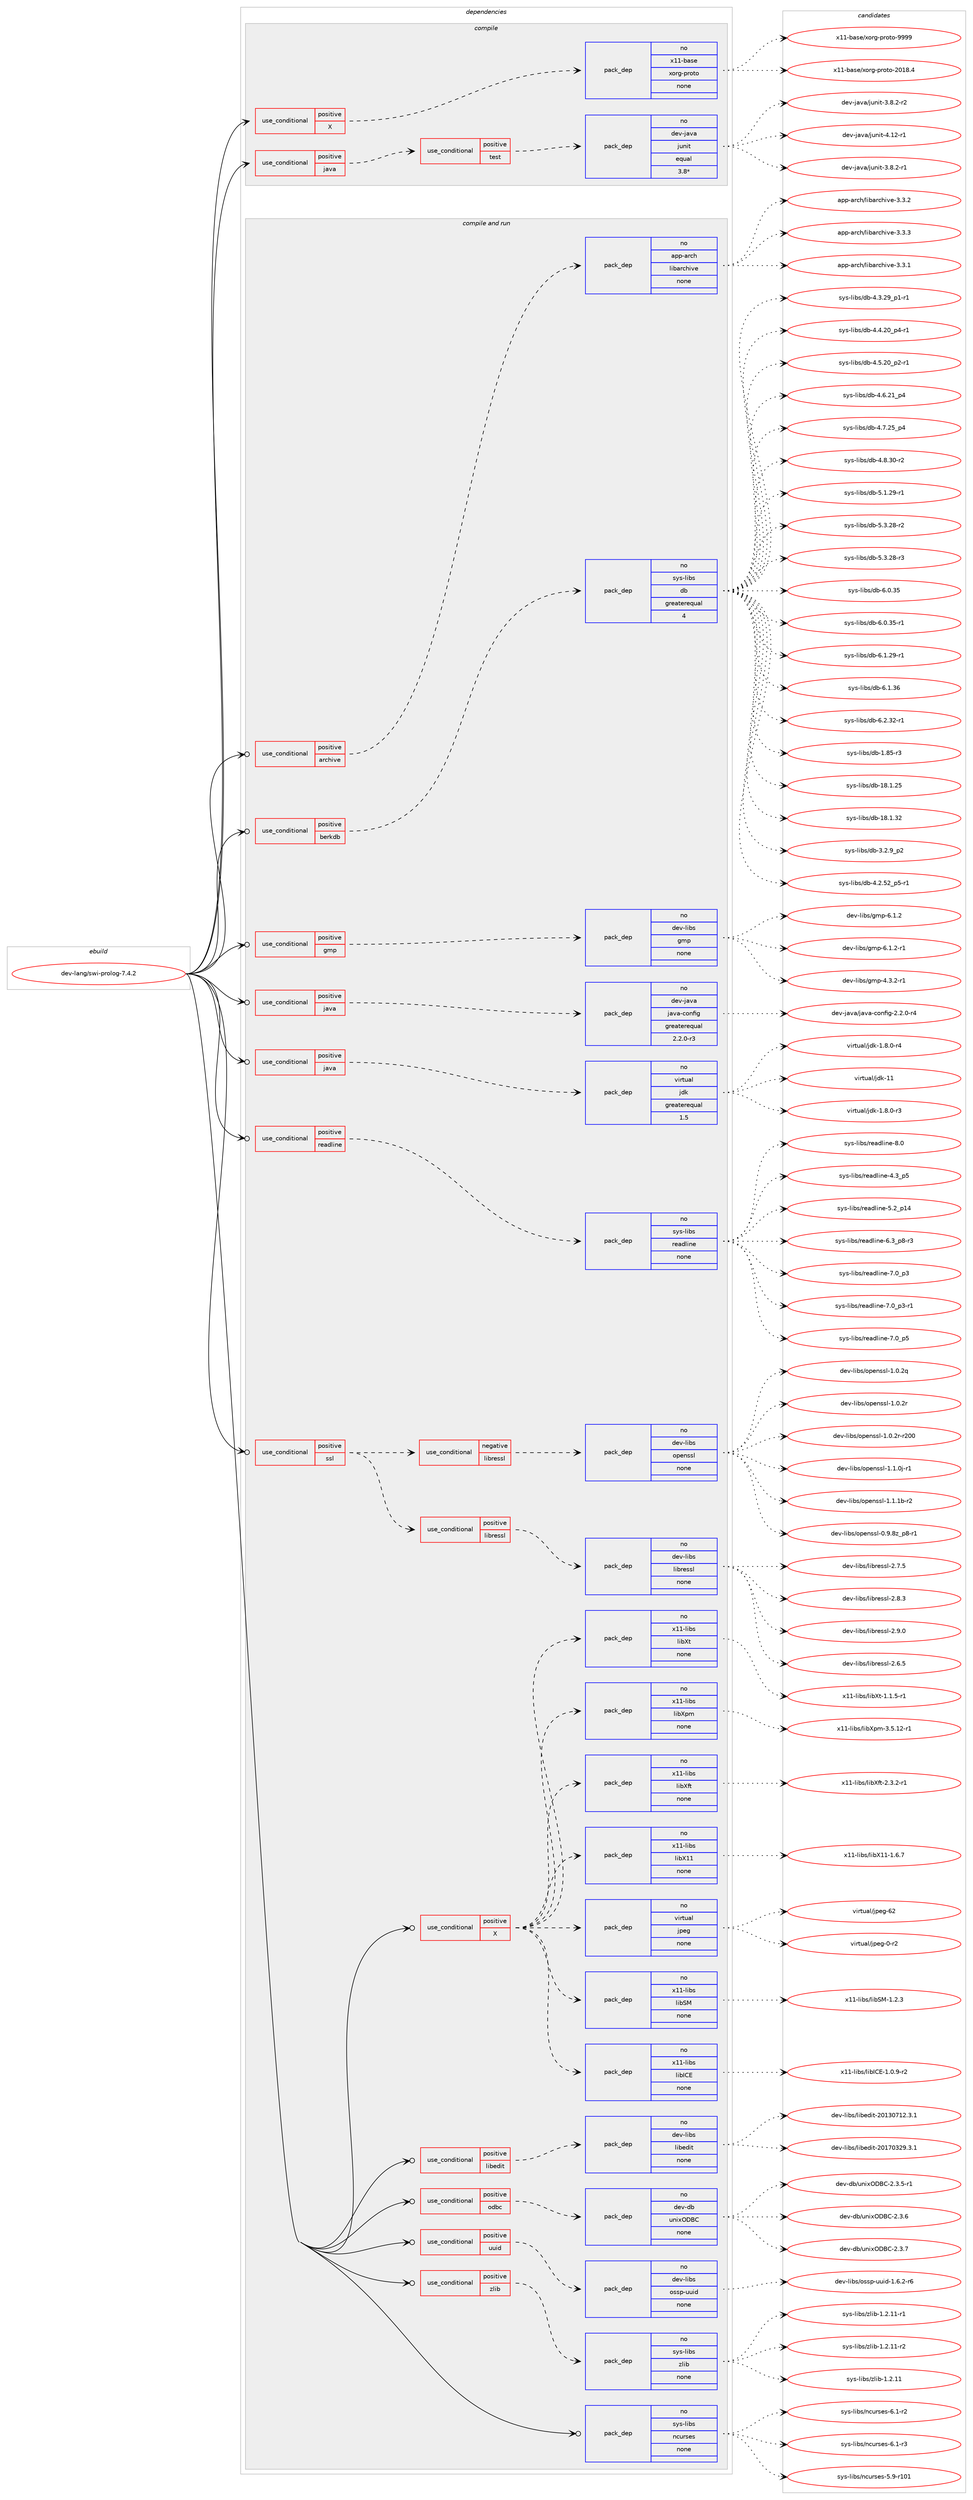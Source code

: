 digraph prolog {

# *************
# Graph options
# *************

newrank=true;
concentrate=true;
compound=true;
graph [rankdir=LR,fontname=Helvetica,fontsize=10,ranksep=1.5];#, ranksep=2.5, nodesep=0.2];
edge  [arrowhead=vee];
node  [fontname=Helvetica,fontsize=10];

# **********
# The ebuild
# **********

subgraph cluster_leftcol {
color=gray;
rank=same;
label=<<i>ebuild</i>>;
id [label="dev-lang/swi-prolog-7.4.2", color=red, width=4, href="../dev-lang/swi-prolog-7.4.2.svg"];
}

# ****************
# The dependencies
# ****************

subgraph cluster_midcol {
color=gray;
label=<<i>dependencies</i>>;
subgraph cluster_compile {
fillcolor="#eeeeee";
style=filled;
label=<<i>compile</i>>;
subgraph cond364876 {
dependency1362862 [label=<<TABLE BORDER="0" CELLBORDER="1" CELLSPACING="0" CELLPADDING="4"><TR><TD ROWSPAN="3" CELLPADDING="10">use_conditional</TD></TR><TR><TD>positive</TD></TR><TR><TD>X</TD></TR></TABLE>>, shape=none, color=red];
subgraph pack975361 {
dependency1362863 [label=<<TABLE BORDER="0" CELLBORDER="1" CELLSPACING="0" CELLPADDING="4" WIDTH="220"><TR><TD ROWSPAN="6" CELLPADDING="30">pack_dep</TD></TR><TR><TD WIDTH="110">no</TD></TR><TR><TD>x11-base</TD></TR><TR><TD>xorg-proto</TD></TR><TR><TD>none</TD></TR><TR><TD></TD></TR></TABLE>>, shape=none, color=blue];
}
dependency1362862:e -> dependency1362863:w [weight=20,style="dashed",arrowhead="vee"];
}
id:e -> dependency1362862:w [weight=20,style="solid",arrowhead="vee"];
subgraph cond364877 {
dependency1362864 [label=<<TABLE BORDER="0" CELLBORDER="1" CELLSPACING="0" CELLPADDING="4"><TR><TD ROWSPAN="3" CELLPADDING="10">use_conditional</TD></TR><TR><TD>positive</TD></TR><TR><TD>java</TD></TR></TABLE>>, shape=none, color=red];
subgraph cond364878 {
dependency1362865 [label=<<TABLE BORDER="0" CELLBORDER="1" CELLSPACING="0" CELLPADDING="4"><TR><TD ROWSPAN="3" CELLPADDING="10">use_conditional</TD></TR><TR><TD>positive</TD></TR><TR><TD>test</TD></TR></TABLE>>, shape=none, color=red];
subgraph pack975362 {
dependency1362866 [label=<<TABLE BORDER="0" CELLBORDER="1" CELLSPACING="0" CELLPADDING="4" WIDTH="220"><TR><TD ROWSPAN="6" CELLPADDING="30">pack_dep</TD></TR><TR><TD WIDTH="110">no</TD></TR><TR><TD>dev-java</TD></TR><TR><TD>junit</TD></TR><TR><TD>equal</TD></TR><TR><TD>3.8*</TD></TR></TABLE>>, shape=none, color=blue];
}
dependency1362865:e -> dependency1362866:w [weight=20,style="dashed",arrowhead="vee"];
}
dependency1362864:e -> dependency1362865:w [weight=20,style="dashed",arrowhead="vee"];
}
id:e -> dependency1362864:w [weight=20,style="solid",arrowhead="vee"];
}
subgraph cluster_compileandrun {
fillcolor="#eeeeee";
style=filled;
label=<<i>compile and run</i>>;
subgraph cond364879 {
dependency1362867 [label=<<TABLE BORDER="0" CELLBORDER="1" CELLSPACING="0" CELLPADDING="4"><TR><TD ROWSPAN="3" CELLPADDING="10">use_conditional</TD></TR><TR><TD>positive</TD></TR><TR><TD>X</TD></TR></TABLE>>, shape=none, color=red];
subgraph pack975363 {
dependency1362868 [label=<<TABLE BORDER="0" CELLBORDER="1" CELLSPACING="0" CELLPADDING="4" WIDTH="220"><TR><TD ROWSPAN="6" CELLPADDING="30">pack_dep</TD></TR><TR><TD WIDTH="110">no</TD></TR><TR><TD>virtual</TD></TR><TR><TD>jpeg</TD></TR><TR><TD>none</TD></TR><TR><TD></TD></TR></TABLE>>, shape=none, color=blue];
}
dependency1362867:e -> dependency1362868:w [weight=20,style="dashed",arrowhead="vee"];
subgraph pack975364 {
dependency1362869 [label=<<TABLE BORDER="0" CELLBORDER="1" CELLSPACING="0" CELLPADDING="4" WIDTH="220"><TR><TD ROWSPAN="6" CELLPADDING="30">pack_dep</TD></TR><TR><TD WIDTH="110">no</TD></TR><TR><TD>x11-libs</TD></TR><TR><TD>libX11</TD></TR><TR><TD>none</TD></TR><TR><TD></TD></TR></TABLE>>, shape=none, color=blue];
}
dependency1362867:e -> dependency1362869:w [weight=20,style="dashed",arrowhead="vee"];
subgraph pack975365 {
dependency1362870 [label=<<TABLE BORDER="0" CELLBORDER="1" CELLSPACING="0" CELLPADDING="4" WIDTH="220"><TR><TD ROWSPAN="6" CELLPADDING="30">pack_dep</TD></TR><TR><TD WIDTH="110">no</TD></TR><TR><TD>x11-libs</TD></TR><TR><TD>libXft</TD></TR><TR><TD>none</TD></TR><TR><TD></TD></TR></TABLE>>, shape=none, color=blue];
}
dependency1362867:e -> dependency1362870:w [weight=20,style="dashed",arrowhead="vee"];
subgraph pack975366 {
dependency1362871 [label=<<TABLE BORDER="0" CELLBORDER="1" CELLSPACING="0" CELLPADDING="4" WIDTH="220"><TR><TD ROWSPAN="6" CELLPADDING="30">pack_dep</TD></TR><TR><TD WIDTH="110">no</TD></TR><TR><TD>x11-libs</TD></TR><TR><TD>libXpm</TD></TR><TR><TD>none</TD></TR><TR><TD></TD></TR></TABLE>>, shape=none, color=blue];
}
dependency1362867:e -> dependency1362871:w [weight=20,style="dashed",arrowhead="vee"];
subgraph pack975367 {
dependency1362872 [label=<<TABLE BORDER="0" CELLBORDER="1" CELLSPACING="0" CELLPADDING="4" WIDTH="220"><TR><TD ROWSPAN="6" CELLPADDING="30">pack_dep</TD></TR><TR><TD WIDTH="110">no</TD></TR><TR><TD>x11-libs</TD></TR><TR><TD>libXt</TD></TR><TR><TD>none</TD></TR><TR><TD></TD></TR></TABLE>>, shape=none, color=blue];
}
dependency1362867:e -> dependency1362872:w [weight=20,style="dashed",arrowhead="vee"];
subgraph pack975368 {
dependency1362873 [label=<<TABLE BORDER="0" CELLBORDER="1" CELLSPACING="0" CELLPADDING="4" WIDTH="220"><TR><TD ROWSPAN="6" CELLPADDING="30">pack_dep</TD></TR><TR><TD WIDTH="110">no</TD></TR><TR><TD>x11-libs</TD></TR><TR><TD>libICE</TD></TR><TR><TD>none</TD></TR><TR><TD></TD></TR></TABLE>>, shape=none, color=blue];
}
dependency1362867:e -> dependency1362873:w [weight=20,style="dashed",arrowhead="vee"];
subgraph pack975369 {
dependency1362874 [label=<<TABLE BORDER="0" CELLBORDER="1" CELLSPACING="0" CELLPADDING="4" WIDTH="220"><TR><TD ROWSPAN="6" CELLPADDING="30">pack_dep</TD></TR><TR><TD WIDTH="110">no</TD></TR><TR><TD>x11-libs</TD></TR><TR><TD>libSM</TD></TR><TR><TD>none</TD></TR><TR><TD></TD></TR></TABLE>>, shape=none, color=blue];
}
dependency1362867:e -> dependency1362874:w [weight=20,style="dashed",arrowhead="vee"];
}
id:e -> dependency1362867:w [weight=20,style="solid",arrowhead="odotvee"];
subgraph cond364880 {
dependency1362875 [label=<<TABLE BORDER="0" CELLBORDER="1" CELLSPACING="0" CELLPADDING="4"><TR><TD ROWSPAN="3" CELLPADDING="10">use_conditional</TD></TR><TR><TD>positive</TD></TR><TR><TD>archive</TD></TR></TABLE>>, shape=none, color=red];
subgraph pack975370 {
dependency1362876 [label=<<TABLE BORDER="0" CELLBORDER="1" CELLSPACING="0" CELLPADDING="4" WIDTH="220"><TR><TD ROWSPAN="6" CELLPADDING="30">pack_dep</TD></TR><TR><TD WIDTH="110">no</TD></TR><TR><TD>app-arch</TD></TR><TR><TD>libarchive</TD></TR><TR><TD>none</TD></TR><TR><TD></TD></TR></TABLE>>, shape=none, color=blue];
}
dependency1362875:e -> dependency1362876:w [weight=20,style="dashed",arrowhead="vee"];
}
id:e -> dependency1362875:w [weight=20,style="solid",arrowhead="odotvee"];
subgraph cond364881 {
dependency1362877 [label=<<TABLE BORDER="0" CELLBORDER="1" CELLSPACING="0" CELLPADDING="4"><TR><TD ROWSPAN="3" CELLPADDING="10">use_conditional</TD></TR><TR><TD>positive</TD></TR><TR><TD>berkdb</TD></TR></TABLE>>, shape=none, color=red];
subgraph pack975371 {
dependency1362878 [label=<<TABLE BORDER="0" CELLBORDER="1" CELLSPACING="0" CELLPADDING="4" WIDTH="220"><TR><TD ROWSPAN="6" CELLPADDING="30">pack_dep</TD></TR><TR><TD WIDTH="110">no</TD></TR><TR><TD>sys-libs</TD></TR><TR><TD>db</TD></TR><TR><TD>greaterequal</TD></TR><TR><TD>4</TD></TR></TABLE>>, shape=none, color=blue];
}
dependency1362877:e -> dependency1362878:w [weight=20,style="dashed",arrowhead="vee"];
}
id:e -> dependency1362877:w [weight=20,style="solid",arrowhead="odotvee"];
subgraph cond364882 {
dependency1362879 [label=<<TABLE BORDER="0" CELLBORDER="1" CELLSPACING="0" CELLPADDING="4"><TR><TD ROWSPAN="3" CELLPADDING="10">use_conditional</TD></TR><TR><TD>positive</TD></TR><TR><TD>gmp</TD></TR></TABLE>>, shape=none, color=red];
subgraph pack975372 {
dependency1362880 [label=<<TABLE BORDER="0" CELLBORDER="1" CELLSPACING="0" CELLPADDING="4" WIDTH="220"><TR><TD ROWSPAN="6" CELLPADDING="30">pack_dep</TD></TR><TR><TD WIDTH="110">no</TD></TR><TR><TD>dev-libs</TD></TR><TR><TD>gmp</TD></TR><TR><TD>none</TD></TR><TR><TD></TD></TR></TABLE>>, shape=none, color=blue];
}
dependency1362879:e -> dependency1362880:w [weight=20,style="dashed",arrowhead="vee"];
}
id:e -> dependency1362879:w [weight=20,style="solid",arrowhead="odotvee"];
subgraph cond364883 {
dependency1362881 [label=<<TABLE BORDER="0" CELLBORDER="1" CELLSPACING="0" CELLPADDING="4"><TR><TD ROWSPAN="3" CELLPADDING="10">use_conditional</TD></TR><TR><TD>positive</TD></TR><TR><TD>java</TD></TR></TABLE>>, shape=none, color=red];
subgraph pack975373 {
dependency1362882 [label=<<TABLE BORDER="0" CELLBORDER="1" CELLSPACING="0" CELLPADDING="4" WIDTH="220"><TR><TD ROWSPAN="6" CELLPADDING="30">pack_dep</TD></TR><TR><TD WIDTH="110">no</TD></TR><TR><TD>dev-java</TD></TR><TR><TD>java-config</TD></TR><TR><TD>greaterequal</TD></TR><TR><TD>2.2.0-r3</TD></TR></TABLE>>, shape=none, color=blue];
}
dependency1362881:e -> dependency1362882:w [weight=20,style="dashed",arrowhead="vee"];
}
id:e -> dependency1362881:w [weight=20,style="solid",arrowhead="odotvee"];
subgraph cond364884 {
dependency1362883 [label=<<TABLE BORDER="0" CELLBORDER="1" CELLSPACING="0" CELLPADDING="4"><TR><TD ROWSPAN="3" CELLPADDING="10">use_conditional</TD></TR><TR><TD>positive</TD></TR><TR><TD>java</TD></TR></TABLE>>, shape=none, color=red];
subgraph pack975374 {
dependency1362884 [label=<<TABLE BORDER="0" CELLBORDER="1" CELLSPACING="0" CELLPADDING="4" WIDTH="220"><TR><TD ROWSPAN="6" CELLPADDING="30">pack_dep</TD></TR><TR><TD WIDTH="110">no</TD></TR><TR><TD>virtual</TD></TR><TR><TD>jdk</TD></TR><TR><TD>greaterequal</TD></TR><TR><TD>1.5</TD></TR></TABLE>>, shape=none, color=blue];
}
dependency1362883:e -> dependency1362884:w [weight=20,style="dashed",arrowhead="vee"];
}
id:e -> dependency1362883:w [weight=20,style="solid",arrowhead="odotvee"];
subgraph cond364885 {
dependency1362885 [label=<<TABLE BORDER="0" CELLBORDER="1" CELLSPACING="0" CELLPADDING="4"><TR><TD ROWSPAN="3" CELLPADDING="10">use_conditional</TD></TR><TR><TD>positive</TD></TR><TR><TD>libedit</TD></TR></TABLE>>, shape=none, color=red];
subgraph pack975375 {
dependency1362886 [label=<<TABLE BORDER="0" CELLBORDER="1" CELLSPACING="0" CELLPADDING="4" WIDTH="220"><TR><TD ROWSPAN="6" CELLPADDING="30">pack_dep</TD></TR><TR><TD WIDTH="110">no</TD></TR><TR><TD>dev-libs</TD></TR><TR><TD>libedit</TD></TR><TR><TD>none</TD></TR><TR><TD></TD></TR></TABLE>>, shape=none, color=blue];
}
dependency1362885:e -> dependency1362886:w [weight=20,style="dashed",arrowhead="vee"];
}
id:e -> dependency1362885:w [weight=20,style="solid",arrowhead="odotvee"];
subgraph cond364886 {
dependency1362887 [label=<<TABLE BORDER="0" CELLBORDER="1" CELLSPACING="0" CELLPADDING="4"><TR><TD ROWSPAN="3" CELLPADDING="10">use_conditional</TD></TR><TR><TD>positive</TD></TR><TR><TD>odbc</TD></TR></TABLE>>, shape=none, color=red];
subgraph pack975376 {
dependency1362888 [label=<<TABLE BORDER="0" CELLBORDER="1" CELLSPACING="0" CELLPADDING="4" WIDTH="220"><TR><TD ROWSPAN="6" CELLPADDING="30">pack_dep</TD></TR><TR><TD WIDTH="110">no</TD></TR><TR><TD>dev-db</TD></TR><TR><TD>unixODBC</TD></TR><TR><TD>none</TD></TR><TR><TD></TD></TR></TABLE>>, shape=none, color=blue];
}
dependency1362887:e -> dependency1362888:w [weight=20,style="dashed",arrowhead="vee"];
}
id:e -> dependency1362887:w [weight=20,style="solid",arrowhead="odotvee"];
subgraph cond364887 {
dependency1362889 [label=<<TABLE BORDER="0" CELLBORDER="1" CELLSPACING="0" CELLPADDING="4"><TR><TD ROWSPAN="3" CELLPADDING="10">use_conditional</TD></TR><TR><TD>positive</TD></TR><TR><TD>readline</TD></TR></TABLE>>, shape=none, color=red];
subgraph pack975377 {
dependency1362890 [label=<<TABLE BORDER="0" CELLBORDER="1" CELLSPACING="0" CELLPADDING="4" WIDTH="220"><TR><TD ROWSPAN="6" CELLPADDING="30">pack_dep</TD></TR><TR><TD WIDTH="110">no</TD></TR><TR><TD>sys-libs</TD></TR><TR><TD>readline</TD></TR><TR><TD>none</TD></TR><TR><TD></TD></TR></TABLE>>, shape=none, color=blue];
}
dependency1362889:e -> dependency1362890:w [weight=20,style="dashed",arrowhead="vee"];
}
id:e -> dependency1362889:w [weight=20,style="solid",arrowhead="odotvee"];
subgraph cond364888 {
dependency1362891 [label=<<TABLE BORDER="0" CELLBORDER="1" CELLSPACING="0" CELLPADDING="4"><TR><TD ROWSPAN="3" CELLPADDING="10">use_conditional</TD></TR><TR><TD>positive</TD></TR><TR><TD>ssl</TD></TR></TABLE>>, shape=none, color=red];
subgraph cond364889 {
dependency1362892 [label=<<TABLE BORDER="0" CELLBORDER="1" CELLSPACING="0" CELLPADDING="4"><TR><TD ROWSPAN="3" CELLPADDING="10">use_conditional</TD></TR><TR><TD>negative</TD></TR><TR><TD>libressl</TD></TR></TABLE>>, shape=none, color=red];
subgraph pack975378 {
dependency1362893 [label=<<TABLE BORDER="0" CELLBORDER="1" CELLSPACING="0" CELLPADDING="4" WIDTH="220"><TR><TD ROWSPAN="6" CELLPADDING="30">pack_dep</TD></TR><TR><TD WIDTH="110">no</TD></TR><TR><TD>dev-libs</TD></TR><TR><TD>openssl</TD></TR><TR><TD>none</TD></TR><TR><TD></TD></TR></TABLE>>, shape=none, color=blue];
}
dependency1362892:e -> dependency1362893:w [weight=20,style="dashed",arrowhead="vee"];
}
dependency1362891:e -> dependency1362892:w [weight=20,style="dashed",arrowhead="vee"];
subgraph cond364890 {
dependency1362894 [label=<<TABLE BORDER="0" CELLBORDER="1" CELLSPACING="0" CELLPADDING="4"><TR><TD ROWSPAN="3" CELLPADDING="10">use_conditional</TD></TR><TR><TD>positive</TD></TR><TR><TD>libressl</TD></TR></TABLE>>, shape=none, color=red];
subgraph pack975379 {
dependency1362895 [label=<<TABLE BORDER="0" CELLBORDER="1" CELLSPACING="0" CELLPADDING="4" WIDTH="220"><TR><TD ROWSPAN="6" CELLPADDING="30">pack_dep</TD></TR><TR><TD WIDTH="110">no</TD></TR><TR><TD>dev-libs</TD></TR><TR><TD>libressl</TD></TR><TR><TD>none</TD></TR><TR><TD></TD></TR></TABLE>>, shape=none, color=blue];
}
dependency1362894:e -> dependency1362895:w [weight=20,style="dashed",arrowhead="vee"];
}
dependency1362891:e -> dependency1362894:w [weight=20,style="dashed",arrowhead="vee"];
}
id:e -> dependency1362891:w [weight=20,style="solid",arrowhead="odotvee"];
subgraph cond364891 {
dependency1362896 [label=<<TABLE BORDER="0" CELLBORDER="1" CELLSPACING="0" CELLPADDING="4"><TR><TD ROWSPAN="3" CELLPADDING="10">use_conditional</TD></TR><TR><TD>positive</TD></TR><TR><TD>uuid</TD></TR></TABLE>>, shape=none, color=red];
subgraph pack975380 {
dependency1362897 [label=<<TABLE BORDER="0" CELLBORDER="1" CELLSPACING="0" CELLPADDING="4" WIDTH="220"><TR><TD ROWSPAN="6" CELLPADDING="30">pack_dep</TD></TR><TR><TD WIDTH="110">no</TD></TR><TR><TD>dev-libs</TD></TR><TR><TD>ossp-uuid</TD></TR><TR><TD>none</TD></TR><TR><TD></TD></TR></TABLE>>, shape=none, color=blue];
}
dependency1362896:e -> dependency1362897:w [weight=20,style="dashed",arrowhead="vee"];
}
id:e -> dependency1362896:w [weight=20,style="solid",arrowhead="odotvee"];
subgraph cond364892 {
dependency1362898 [label=<<TABLE BORDER="0" CELLBORDER="1" CELLSPACING="0" CELLPADDING="4"><TR><TD ROWSPAN="3" CELLPADDING="10">use_conditional</TD></TR><TR><TD>positive</TD></TR><TR><TD>zlib</TD></TR></TABLE>>, shape=none, color=red];
subgraph pack975381 {
dependency1362899 [label=<<TABLE BORDER="0" CELLBORDER="1" CELLSPACING="0" CELLPADDING="4" WIDTH="220"><TR><TD ROWSPAN="6" CELLPADDING="30">pack_dep</TD></TR><TR><TD WIDTH="110">no</TD></TR><TR><TD>sys-libs</TD></TR><TR><TD>zlib</TD></TR><TR><TD>none</TD></TR><TR><TD></TD></TR></TABLE>>, shape=none, color=blue];
}
dependency1362898:e -> dependency1362899:w [weight=20,style="dashed",arrowhead="vee"];
}
id:e -> dependency1362898:w [weight=20,style="solid",arrowhead="odotvee"];
subgraph pack975382 {
dependency1362900 [label=<<TABLE BORDER="0" CELLBORDER="1" CELLSPACING="0" CELLPADDING="4" WIDTH="220"><TR><TD ROWSPAN="6" CELLPADDING="30">pack_dep</TD></TR><TR><TD WIDTH="110">no</TD></TR><TR><TD>sys-libs</TD></TR><TR><TD>ncurses</TD></TR><TR><TD>none</TD></TR><TR><TD></TD></TR></TABLE>>, shape=none, color=blue];
}
id:e -> dependency1362900:w [weight=20,style="solid",arrowhead="odotvee"];
}
subgraph cluster_run {
fillcolor="#eeeeee";
style=filled;
label=<<i>run</i>>;
}
}

# **************
# The candidates
# **************

subgraph cluster_choices {
rank=same;
color=gray;
label=<<i>candidates</i>>;

subgraph choice975361 {
color=black;
nodesep=1;
choice1204949459897115101471201111141034511211411111611145504849564652 [label="x11-base/xorg-proto-2018.4", color=red, width=4,href="../x11-base/xorg-proto-2018.4.svg"];
choice120494945989711510147120111114103451121141111161114557575757 [label="x11-base/xorg-proto-9999", color=red, width=4,href="../x11-base/xorg-proto-9999.svg"];
dependency1362863:e -> choice1204949459897115101471201111141034511211411111611145504849564652:w [style=dotted,weight="100"];
dependency1362863:e -> choice120494945989711510147120111114103451121141111161114557575757:w [style=dotted,weight="100"];
}
subgraph choice975362 {
color=black;
nodesep=1;
choice100101118451069711897471061171101051164551465646504511449 [label="dev-java/junit-3.8.2-r1", color=red, width=4,href="../dev-java/junit-3.8.2-r1.svg"];
choice100101118451069711897471061171101051164551465646504511450 [label="dev-java/junit-3.8.2-r2", color=red, width=4,href="../dev-java/junit-3.8.2-r2.svg"];
choice1001011184510697118974710611711010511645524649504511449 [label="dev-java/junit-4.12-r1", color=red, width=4,href="../dev-java/junit-4.12-r1.svg"];
dependency1362866:e -> choice100101118451069711897471061171101051164551465646504511449:w [style=dotted,weight="100"];
dependency1362866:e -> choice100101118451069711897471061171101051164551465646504511450:w [style=dotted,weight="100"];
dependency1362866:e -> choice1001011184510697118974710611711010511645524649504511449:w [style=dotted,weight="100"];
}
subgraph choice975363 {
color=black;
nodesep=1;
choice118105114116117971084710611210110345484511450 [label="virtual/jpeg-0-r2", color=red, width=4,href="../virtual/jpeg-0-r2.svg"];
choice1181051141161179710847106112101103455450 [label="virtual/jpeg-62", color=red, width=4,href="../virtual/jpeg-62.svg"];
dependency1362868:e -> choice118105114116117971084710611210110345484511450:w [style=dotted,weight="100"];
dependency1362868:e -> choice1181051141161179710847106112101103455450:w [style=dotted,weight="100"];
}
subgraph choice975364 {
color=black;
nodesep=1;
choice120494945108105981154710810598884949454946544655 [label="x11-libs/libX11-1.6.7", color=red, width=4,href="../x11-libs/libX11-1.6.7.svg"];
dependency1362869:e -> choice120494945108105981154710810598884949454946544655:w [style=dotted,weight="100"];
}
subgraph choice975365 {
color=black;
nodesep=1;
choice120494945108105981154710810598881021164550465146504511449 [label="x11-libs/libXft-2.3.2-r1", color=red, width=4,href="../x11-libs/libXft-2.3.2-r1.svg"];
dependency1362870:e -> choice120494945108105981154710810598881021164550465146504511449:w [style=dotted,weight="100"];
}
subgraph choice975366 {
color=black;
nodesep=1;
choice12049494510810598115471081059888112109455146534649504511449 [label="x11-libs/libXpm-3.5.12-r1", color=red, width=4,href="../x11-libs/libXpm-3.5.12-r1.svg"];
dependency1362871:e -> choice12049494510810598115471081059888112109455146534649504511449:w [style=dotted,weight="100"];
}
subgraph choice975367 {
color=black;
nodesep=1;
choice120494945108105981154710810598881164549464946534511449 [label="x11-libs/libXt-1.1.5-r1", color=red, width=4,href="../x11-libs/libXt-1.1.5-r1.svg"];
dependency1362872:e -> choice120494945108105981154710810598881164549464946534511449:w [style=dotted,weight="100"];
}
subgraph choice975368 {
color=black;
nodesep=1;
choice1204949451081059811547108105987367694549464846574511450 [label="x11-libs/libICE-1.0.9-r2", color=red, width=4,href="../x11-libs/libICE-1.0.9-r2.svg"];
dependency1362873:e -> choice1204949451081059811547108105987367694549464846574511450:w [style=dotted,weight="100"];
}
subgraph choice975369 {
color=black;
nodesep=1;
choice1204949451081059811547108105988377454946504651 [label="x11-libs/libSM-1.2.3", color=red, width=4,href="../x11-libs/libSM-1.2.3.svg"];
dependency1362874:e -> choice1204949451081059811547108105988377454946504651:w [style=dotted,weight="100"];
}
subgraph choice975370 {
color=black;
nodesep=1;
choice9711211245971149910447108105989711499104105118101455146514649 [label="app-arch/libarchive-3.3.1", color=red, width=4,href="../app-arch/libarchive-3.3.1.svg"];
choice9711211245971149910447108105989711499104105118101455146514650 [label="app-arch/libarchive-3.3.2", color=red, width=4,href="../app-arch/libarchive-3.3.2.svg"];
choice9711211245971149910447108105989711499104105118101455146514651 [label="app-arch/libarchive-3.3.3", color=red, width=4,href="../app-arch/libarchive-3.3.3.svg"];
dependency1362876:e -> choice9711211245971149910447108105989711499104105118101455146514649:w [style=dotted,weight="100"];
dependency1362876:e -> choice9711211245971149910447108105989711499104105118101455146514650:w [style=dotted,weight="100"];
dependency1362876:e -> choice9711211245971149910447108105989711499104105118101455146514651:w [style=dotted,weight="100"];
}
subgraph choice975371 {
color=black;
nodesep=1;
choice1151211154510810598115471009845494656534511451 [label="sys-libs/db-1.85-r3", color=red, width=4,href="../sys-libs/db-1.85-r3.svg"];
choice115121115451081059811547100984549564649465053 [label="sys-libs/db-18.1.25", color=red, width=4,href="../sys-libs/db-18.1.25.svg"];
choice115121115451081059811547100984549564649465150 [label="sys-libs/db-18.1.32", color=red, width=4,href="../sys-libs/db-18.1.32.svg"];
choice115121115451081059811547100984551465046579511250 [label="sys-libs/db-3.2.9_p2", color=red, width=4,href="../sys-libs/db-3.2.9_p2.svg"];
choice115121115451081059811547100984552465046535095112534511449 [label="sys-libs/db-4.2.52_p5-r1", color=red, width=4,href="../sys-libs/db-4.2.52_p5-r1.svg"];
choice115121115451081059811547100984552465146505795112494511449 [label="sys-libs/db-4.3.29_p1-r1", color=red, width=4,href="../sys-libs/db-4.3.29_p1-r1.svg"];
choice115121115451081059811547100984552465246504895112524511449 [label="sys-libs/db-4.4.20_p4-r1", color=red, width=4,href="../sys-libs/db-4.4.20_p4-r1.svg"];
choice115121115451081059811547100984552465346504895112504511449 [label="sys-libs/db-4.5.20_p2-r1", color=red, width=4,href="../sys-libs/db-4.5.20_p2-r1.svg"];
choice11512111545108105981154710098455246544650499511252 [label="sys-libs/db-4.6.21_p4", color=red, width=4,href="../sys-libs/db-4.6.21_p4.svg"];
choice11512111545108105981154710098455246554650539511252 [label="sys-libs/db-4.7.25_p4", color=red, width=4,href="../sys-libs/db-4.7.25_p4.svg"];
choice11512111545108105981154710098455246564651484511450 [label="sys-libs/db-4.8.30-r2", color=red, width=4,href="../sys-libs/db-4.8.30-r2.svg"];
choice11512111545108105981154710098455346494650574511449 [label="sys-libs/db-5.1.29-r1", color=red, width=4,href="../sys-libs/db-5.1.29-r1.svg"];
choice11512111545108105981154710098455346514650564511450 [label="sys-libs/db-5.3.28-r2", color=red, width=4,href="../sys-libs/db-5.3.28-r2.svg"];
choice11512111545108105981154710098455346514650564511451 [label="sys-libs/db-5.3.28-r3", color=red, width=4,href="../sys-libs/db-5.3.28-r3.svg"];
choice1151211154510810598115471009845544648465153 [label="sys-libs/db-6.0.35", color=red, width=4,href="../sys-libs/db-6.0.35.svg"];
choice11512111545108105981154710098455446484651534511449 [label="sys-libs/db-6.0.35-r1", color=red, width=4,href="../sys-libs/db-6.0.35-r1.svg"];
choice11512111545108105981154710098455446494650574511449 [label="sys-libs/db-6.1.29-r1", color=red, width=4,href="../sys-libs/db-6.1.29-r1.svg"];
choice1151211154510810598115471009845544649465154 [label="sys-libs/db-6.1.36", color=red, width=4,href="../sys-libs/db-6.1.36.svg"];
choice11512111545108105981154710098455446504651504511449 [label="sys-libs/db-6.2.32-r1", color=red, width=4,href="../sys-libs/db-6.2.32-r1.svg"];
dependency1362878:e -> choice1151211154510810598115471009845494656534511451:w [style=dotted,weight="100"];
dependency1362878:e -> choice115121115451081059811547100984549564649465053:w [style=dotted,weight="100"];
dependency1362878:e -> choice115121115451081059811547100984549564649465150:w [style=dotted,weight="100"];
dependency1362878:e -> choice115121115451081059811547100984551465046579511250:w [style=dotted,weight="100"];
dependency1362878:e -> choice115121115451081059811547100984552465046535095112534511449:w [style=dotted,weight="100"];
dependency1362878:e -> choice115121115451081059811547100984552465146505795112494511449:w [style=dotted,weight="100"];
dependency1362878:e -> choice115121115451081059811547100984552465246504895112524511449:w [style=dotted,weight="100"];
dependency1362878:e -> choice115121115451081059811547100984552465346504895112504511449:w [style=dotted,weight="100"];
dependency1362878:e -> choice11512111545108105981154710098455246544650499511252:w [style=dotted,weight="100"];
dependency1362878:e -> choice11512111545108105981154710098455246554650539511252:w [style=dotted,weight="100"];
dependency1362878:e -> choice11512111545108105981154710098455246564651484511450:w [style=dotted,weight="100"];
dependency1362878:e -> choice11512111545108105981154710098455346494650574511449:w [style=dotted,weight="100"];
dependency1362878:e -> choice11512111545108105981154710098455346514650564511450:w [style=dotted,weight="100"];
dependency1362878:e -> choice11512111545108105981154710098455346514650564511451:w [style=dotted,weight="100"];
dependency1362878:e -> choice1151211154510810598115471009845544648465153:w [style=dotted,weight="100"];
dependency1362878:e -> choice11512111545108105981154710098455446484651534511449:w [style=dotted,weight="100"];
dependency1362878:e -> choice11512111545108105981154710098455446494650574511449:w [style=dotted,weight="100"];
dependency1362878:e -> choice1151211154510810598115471009845544649465154:w [style=dotted,weight="100"];
dependency1362878:e -> choice11512111545108105981154710098455446504651504511449:w [style=dotted,weight="100"];
}
subgraph choice975372 {
color=black;
nodesep=1;
choice1001011184510810598115471031091124552465146504511449 [label="dev-libs/gmp-4.3.2-r1", color=red, width=4,href="../dev-libs/gmp-4.3.2-r1.svg"];
choice100101118451081059811547103109112455446494650 [label="dev-libs/gmp-6.1.2", color=red, width=4,href="../dev-libs/gmp-6.1.2.svg"];
choice1001011184510810598115471031091124554464946504511449 [label="dev-libs/gmp-6.1.2-r1", color=red, width=4,href="../dev-libs/gmp-6.1.2-r1.svg"];
dependency1362880:e -> choice1001011184510810598115471031091124552465146504511449:w [style=dotted,weight="100"];
dependency1362880:e -> choice100101118451081059811547103109112455446494650:w [style=dotted,weight="100"];
dependency1362880:e -> choice1001011184510810598115471031091124554464946504511449:w [style=dotted,weight="100"];
}
subgraph choice975373 {
color=black;
nodesep=1;
choice10010111845106971189747106971189745991111101021051034550465046484511452 [label="dev-java/java-config-2.2.0-r4", color=red, width=4,href="../dev-java/java-config-2.2.0-r4.svg"];
dependency1362882:e -> choice10010111845106971189747106971189745991111101021051034550465046484511452:w [style=dotted,weight="100"];
}
subgraph choice975374 {
color=black;
nodesep=1;
choice11810511411611797108471061001074549465646484511451 [label="virtual/jdk-1.8.0-r3", color=red, width=4,href="../virtual/jdk-1.8.0-r3.svg"];
choice11810511411611797108471061001074549465646484511452 [label="virtual/jdk-1.8.0-r4", color=red, width=4,href="../virtual/jdk-1.8.0-r4.svg"];
choice1181051141161179710847106100107454949 [label="virtual/jdk-11", color=red, width=4,href="../virtual/jdk-11.svg"];
dependency1362884:e -> choice11810511411611797108471061001074549465646484511451:w [style=dotted,weight="100"];
dependency1362884:e -> choice11810511411611797108471061001074549465646484511452:w [style=dotted,weight="100"];
dependency1362884:e -> choice1181051141161179710847106100107454949:w [style=dotted,weight="100"];
}
subgraph choice975375 {
color=black;
nodesep=1;
choice1001011184510810598115471081059810110010511645504849514855495046514649 [label="dev-libs/libedit-20130712.3.1", color=red, width=4,href="../dev-libs/libedit-20130712.3.1.svg"];
choice1001011184510810598115471081059810110010511645504849554851505746514649 [label="dev-libs/libedit-20170329.3.1", color=red, width=4,href="../dev-libs/libedit-20170329.3.1.svg"];
dependency1362886:e -> choice1001011184510810598115471081059810110010511645504849514855495046514649:w [style=dotted,weight="100"];
dependency1362886:e -> choice1001011184510810598115471081059810110010511645504849554851505746514649:w [style=dotted,weight="100"];
}
subgraph choice975376 {
color=black;
nodesep=1;
choice100101118451009847117110105120796866674550465146534511449 [label="dev-db/unixODBC-2.3.5-r1", color=red, width=4,href="../dev-db/unixODBC-2.3.5-r1.svg"];
choice10010111845100984711711010512079686667455046514654 [label="dev-db/unixODBC-2.3.6", color=red, width=4,href="../dev-db/unixODBC-2.3.6.svg"];
choice10010111845100984711711010512079686667455046514655 [label="dev-db/unixODBC-2.3.7", color=red, width=4,href="../dev-db/unixODBC-2.3.7.svg"];
dependency1362888:e -> choice100101118451009847117110105120796866674550465146534511449:w [style=dotted,weight="100"];
dependency1362888:e -> choice10010111845100984711711010512079686667455046514654:w [style=dotted,weight="100"];
dependency1362888:e -> choice10010111845100984711711010512079686667455046514655:w [style=dotted,weight="100"];
}
subgraph choice975377 {
color=black;
nodesep=1;
choice11512111545108105981154711410197100108105110101455246519511253 [label="sys-libs/readline-4.3_p5", color=red, width=4,href="../sys-libs/readline-4.3_p5.svg"];
choice1151211154510810598115471141019710010810511010145534650951124952 [label="sys-libs/readline-5.2_p14", color=red, width=4,href="../sys-libs/readline-5.2_p14.svg"];
choice115121115451081059811547114101971001081051101014554465195112564511451 [label="sys-libs/readline-6.3_p8-r3", color=red, width=4,href="../sys-libs/readline-6.3_p8-r3.svg"];
choice11512111545108105981154711410197100108105110101455546489511251 [label="sys-libs/readline-7.0_p3", color=red, width=4,href="../sys-libs/readline-7.0_p3.svg"];
choice115121115451081059811547114101971001081051101014555464895112514511449 [label="sys-libs/readline-7.0_p3-r1", color=red, width=4,href="../sys-libs/readline-7.0_p3-r1.svg"];
choice11512111545108105981154711410197100108105110101455546489511253 [label="sys-libs/readline-7.0_p5", color=red, width=4,href="../sys-libs/readline-7.0_p5.svg"];
choice1151211154510810598115471141019710010810511010145564648 [label="sys-libs/readline-8.0", color=red, width=4,href="../sys-libs/readline-8.0.svg"];
dependency1362890:e -> choice11512111545108105981154711410197100108105110101455246519511253:w [style=dotted,weight="100"];
dependency1362890:e -> choice1151211154510810598115471141019710010810511010145534650951124952:w [style=dotted,weight="100"];
dependency1362890:e -> choice115121115451081059811547114101971001081051101014554465195112564511451:w [style=dotted,weight="100"];
dependency1362890:e -> choice11512111545108105981154711410197100108105110101455546489511251:w [style=dotted,weight="100"];
dependency1362890:e -> choice115121115451081059811547114101971001081051101014555464895112514511449:w [style=dotted,weight="100"];
dependency1362890:e -> choice11512111545108105981154711410197100108105110101455546489511253:w [style=dotted,weight="100"];
dependency1362890:e -> choice1151211154510810598115471141019710010810511010145564648:w [style=dotted,weight="100"];
}
subgraph choice975378 {
color=black;
nodesep=1;
choice10010111845108105981154711111210111011511510845484657465612295112564511449 [label="dev-libs/openssl-0.9.8z_p8-r1", color=red, width=4,href="../dev-libs/openssl-0.9.8z_p8-r1.svg"];
choice100101118451081059811547111112101110115115108454946484650113 [label="dev-libs/openssl-1.0.2q", color=red, width=4,href="../dev-libs/openssl-1.0.2q.svg"];
choice100101118451081059811547111112101110115115108454946484650114 [label="dev-libs/openssl-1.0.2r", color=red, width=4,href="../dev-libs/openssl-1.0.2r.svg"];
choice10010111845108105981154711111210111011511510845494648465011445114504848 [label="dev-libs/openssl-1.0.2r-r200", color=red, width=4,href="../dev-libs/openssl-1.0.2r-r200.svg"];
choice1001011184510810598115471111121011101151151084549464946481064511449 [label="dev-libs/openssl-1.1.0j-r1", color=red, width=4,href="../dev-libs/openssl-1.1.0j-r1.svg"];
choice100101118451081059811547111112101110115115108454946494649984511450 [label="dev-libs/openssl-1.1.1b-r2", color=red, width=4,href="../dev-libs/openssl-1.1.1b-r2.svg"];
dependency1362893:e -> choice10010111845108105981154711111210111011511510845484657465612295112564511449:w [style=dotted,weight="100"];
dependency1362893:e -> choice100101118451081059811547111112101110115115108454946484650113:w [style=dotted,weight="100"];
dependency1362893:e -> choice100101118451081059811547111112101110115115108454946484650114:w [style=dotted,weight="100"];
dependency1362893:e -> choice10010111845108105981154711111210111011511510845494648465011445114504848:w [style=dotted,weight="100"];
dependency1362893:e -> choice1001011184510810598115471111121011101151151084549464946481064511449:w [style=dotted,weight="100"];
dependency1362893:e -> choice100101118451081059811547111112101110115115108454946494649984511450:w [style=dotted,weight="100"];
}
subgraph choice975379 {
color=black;
nodesep=1;
choice10010111845108105981154710810598114101115115108455046544653 [label="dev-libs/libressl-2.6.5", color=red, width=4,href="../dev-libs/libressl-2.6.5.svg"];
choice10010111845108105981154710810598114101115115108455046554653 [label="dev-libs/libressl-2.7.5", color=red, width=4,href="../dev-libs/libressl-2.7.5.svg"];
choice10010111845108105981154710810598114101115115108455046564651 [label="dev-libs/libressl-2.8.3", color=red, width=4,href="../dev-libs/libressl-2.8.3.svg"];
choice10010111845108105981154710810598114101115115108455046574648 [label="dev-libs/libressl-2.9.0", color=red, width=4,href="../dev-libs/libressl-2.9.0.svg"];
dependency1362895:e -> choice10010111845108105981154710810598114101115115108455046544653:w [style=dotted,weight="100"];
dependency1362895:e -> choice10010111845108105981154710810598114101115115108455046554653:w [style=dotted,weight="100"];
dependency1362895:e -> choice10010111845108105981154710810598114101115115108455046564651:w [style=dotted,weight="100"];
dependency1362895:e -> choice10010111845108105981154710810598114101115115108455046574648:w [style=dotted,weight="100"];
}
subgraph choice975380 {
color=black;
nodesep=1;
choice100101118451081059811547111115115112451171171051004549465446504511454 [label="dev-libs/ossp-uuid-1.6.2-r6", color=red, width=4,href="../dev-libs/ossp-uuid-1.6.2-r6.svg"];
dependency1362897:e -> choice100101118451081059811547111115115112451171171051004549465446504511454:w [style=dotted,weight="100"];
}
subgraph choice975381 {
color=black;
nodesep=1;
choice1151211154510810598115471221081059845494650464949 [label="sys-libs/zlib-1.2.11", color=red, width=4,href="../sys-libs/zlib-1.2.11.svg"];
choice11512111545108105981154712210810598454946504649494511449 [label="sys-libs/zlib-1.2.11-r1", color=red, width=4,href="../sys-libs/zlib-1.2.11-r1.svg"];
choice11512111545108105981154712210810598454946504649494511450 [label="sys-libs/zlib-1.2.11-r2", color=red, width=4,href="../sys-libs/zlib-1.2.11-r2.svg"];
dependency1362899:e -> choice1151211154510810598115471221081059845494650464949:w [style=dotted,weight="100"];
dependency1362899:e -> choice11512111545108105981154712210810598454946504649494511449:w [style=dotted,weight="100"];
dependency1362899:e -> choice11512111545108105981154712210810598454946504649494511450:w [style=dotted,weight="100"];
}
subgraph choice975382 {
color=black;
nodesep=1;
choice115121115451081059811547110991171141151011154553465745114494849 [label="sys-libs/ncurses-5.9-r101", color=red, width=4,href="../sys-libs/ncurses-5.9-r101.svg"];
choice11512111545108105981154711099117114115101115455446494511450 [label="sys-libs/ncurses-6.1-r2", color=red, width=4,href="../sys-libs/ncurses-6.1-r2.svg"];
choice11512111545108105981154711099117114115101115455446494511451 [label="sys-libs/ncurses-6.1-r3", color=red, width=4,href="../sys-libs/ncurses-6.1-r3.svg"];
dependency1362900:e -> choice115121115451081059811547110991171141151011154553465745114494849:w [style=dotted,weight="100"];
dependency1362900:e -> choice11512111545108105981154711099117114115101115455446494511450:w [style=dotted,weight="100"];
dependency1362900:e -> choice11512111545108105981154711099117114115101115455446494511451:w [style=dotted,weight="100"];
}
}

}
